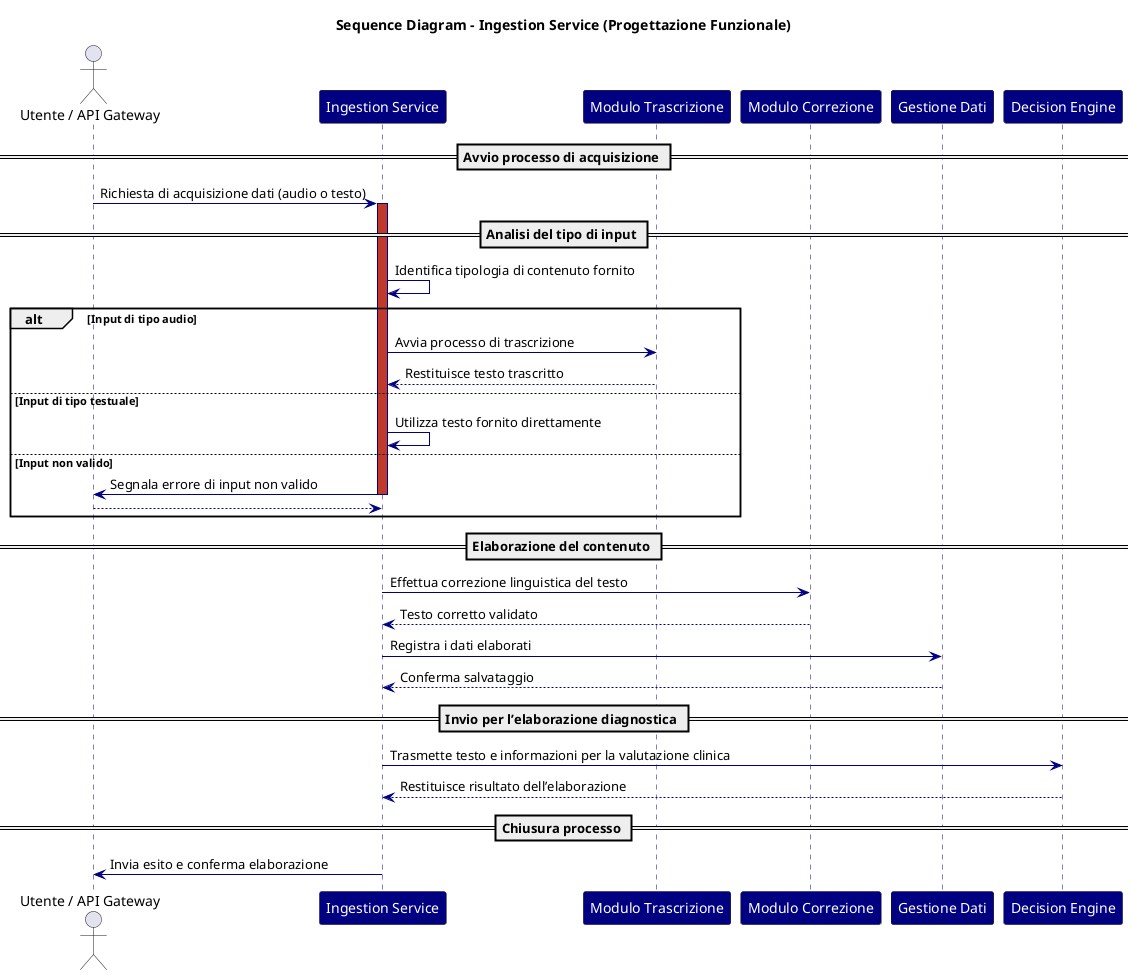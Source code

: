 @startuml sequence_diagram_INGESTION
title Sequence Diagram - Ingestion Service (Progettazione Funzionale)

skinparam backgroundColor #FFFFFF
skinparam sequence {
  ArrowColor #000080
  LifeLineBorderColor #000080
  LifeLineBackgroundColor #C0392B
  ParticipantBackgroundColor #000080 
  ParticipantFontColor #FFFFFF 
  FontColor #000060 
}

actor "Utente / API Gateway" as CLIENT
participant "Ingestion Service" as ING
participant "Modulo Trascrizione" as TRANSCRIBE
participant "Modulo Correzione" as CORR
participant "Gestione Dati" as DATA
participant "Decision Engine" as DEC

== Avvio processo di acquisizione ==
CLIENT -> ING : Richiesta di acquisizione dati (audio o testo)
activate ING

== Analisi del tipo di input ==
ING -> ING : Identifica tipologia di contenuto fornito

alt Input di tipo audio
    ING -> TRANSCRIBE : Avvia processo di trascrizione
    TRANSCRIBE --> ING : Restituisce testo trascritto
else Input di tipo testuale
    ING -> ING : Utilizza testo fornito direttamente
else Input non valido
    ING -> CLIENT : Segnala errore di input non valido
    deactivate ING
    return
end

== Elaborazione del contenuto ==
ING -> CORR : Effettua correzione linguistica del testo
CORR --> ING : Testo corretto validato

ING -> DATA : Registra i dati elaborati
DATA --> ING : Conferma salvataggio

== Invio per l’elaborazione diagnostica ==
ING -> DEC : Trasmette testo e informazioni per la valutazione clinica
DEC --> ING : Restituisce risultato dell’elaborazione

== Chiusura processo ==
ING -> CLIENT : Invia esito e conferma elaborazione
deactivate ING

@enduml

